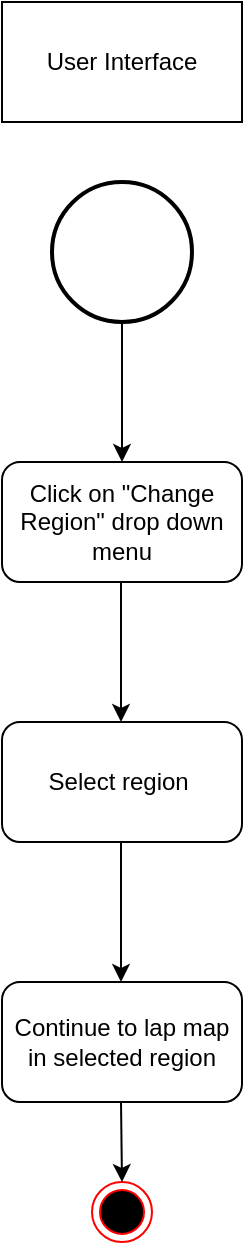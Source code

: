 <mxfile version="21.1.2" type="device">
  <diagram name="Page-1" id="3Y6sFWi2OqjzFny1925B">
    <mxGraphModel dx="1434" dy="796" grid="1" gridSize="10" guides="1" tooltips="1" connect="1" arrows="1" fold="1" page="1" pageScale="1" pageWidth="850" pageHeight="1100" math="0" shadow="0">
      <root>
        <mxCell id="0" />
        <mxCell id="1" parent="0" />
        <mxCell id="_HwWrOkD2wf2fq0pgyj7-1" value="User Interface" style="rounded=0;whiteSpace=wrap;html=1;" vertex="1" parent="1">
          <mxGeometry x="20" y="10" width="120" height="60" as="geometry" />
        </mxCell>
        <mxCell id="_HwWrOkD2wf2fq0pgyj7-2" value="" style="strokeWidth=2;html=1;shape=mxgraph.flowchart.start_2;whiteSpace=wrap;" vertex="1" parent="1">
          <mxGeometry x="45" y="100" width="70" height="70" as="geometry" />
        </mxCell>
        <mxCell id="_HwWrOkD2wf2fq0pgyj7-4" value="" style="endArrow=classic;html=1;rounded=0;exitX=0.5;exitY=1;exitDx=0;exitDy=0;exitPerimeter=0;" edge="1" parent="1" source="_HwWrOkD2wf2fq0pgyj7-2">
          <mxGeometry width="50" height="50" relative="1" as="geometry">
            <mxPoint x="400" y="430" as="sourcePoint" />
            <mxPoint x="80" y="240" as="targetPoint" />
            <Array as="points" />
          </mxGeometry>
        </mxCell>
        <mxCell id="_HwWrOkD2wf2fq0pgyj7-5" value="Click on &quot;Change Region&quot; drop down menu" style="rounded=1;whiteSpace=wrap;html=1;" vertex="1" parent="1">
          <mxGeometry x="20" y="240" width="120" height="60" as="geometry" />
        </mxCell>
        <mxCell id="_HwWrOkD2wf2fq0pgyj7-6" value="" style="endArrow=classic;html=1;rounded=0;exitX=0.5;exitY=1;exitDx=0;exitDy=0;exitPerimeter=0;" edge="1" parent="1">
          <mxGeometry width="50" height="50" relative="1" as="geometry">
            <mxPoint x="79.5" y="300" as="sourcePoint" />
            <mxPoint x="79.5" y="370" as="targetPoint" />
            <Array as="points" />
          </mxGeometry>
        </mxCell>
        <mxCell id="_HwWrOkD2wf2fq0pgyj7-7" value="Select region&amp;nbsp;" style="rounded=1;whiteSpace=wrap;html=1;" vertex="1" parent="1">
          <mxGeometry x="20" y="370" width="120" height="60" as="geometry" />
        </mxCell>
        <mxCell id="_HwWrOkD2wf2fq0pgyj7-8" value="" style="ellipse;html=1;shape=endState;fillColor=#000000;strokeColor=#ff0000;" vertex="1" parent="1">
          <mxGeometry x="65" y="600" width="30" height="30" as="geometry" />
        </mxCell>
        <mxCell id="_HwWrOkD2wf2fq0pgyj7-9" value="" style="endArrow=classic;html=1;rounded=0;exitX=0.5;exitY=1;exitDx=0;exitDy=0;exitPerimeter=0;" edge="1" parent="1">
          <mxGeometry width="50" height="50" relative="1" as="geometry">
            <mxPoint x="79.5" y="430" as="sourcePoint" />
            <mxPoint x="79.5" y="500" as="targetPoint" />
            <Array as="points" />
          </mxGeometry>
        </mxCell>
        <mxCell id="_HwWrOkD2wf2fq0pgyj7-10" value="Continue to lap map in selected region" style="rounded=1;whiteSpace=wrap;html=1;" vertex="1" parent="1">
          <mxGeometry x="20" y="500" width="120" height="60" as="geometry" />
        </mxCell>
        <mxCell id="_HwWrOkD2wf2fq0pgyj7-11" value="" style="endArrow=classic;html=1;rounded=0;exitX=0.5;exitY=1;exitDx=0;exitDy=0;exitPerimeter=0;" edge="1" parent="1">
          <mxGeometry width="50" height="50" relative="1" as="geometry">
            <mxPoint x="79.5" y="560" as="sourcePoint" />
            <mxPoint x="80" y="600" as="targetPoint" />
            <Array as="points" />
          </mxGeometry>
        </mxCell>
      </root>
    </mxGraphModel>
  </diagram>
</mxfile>
